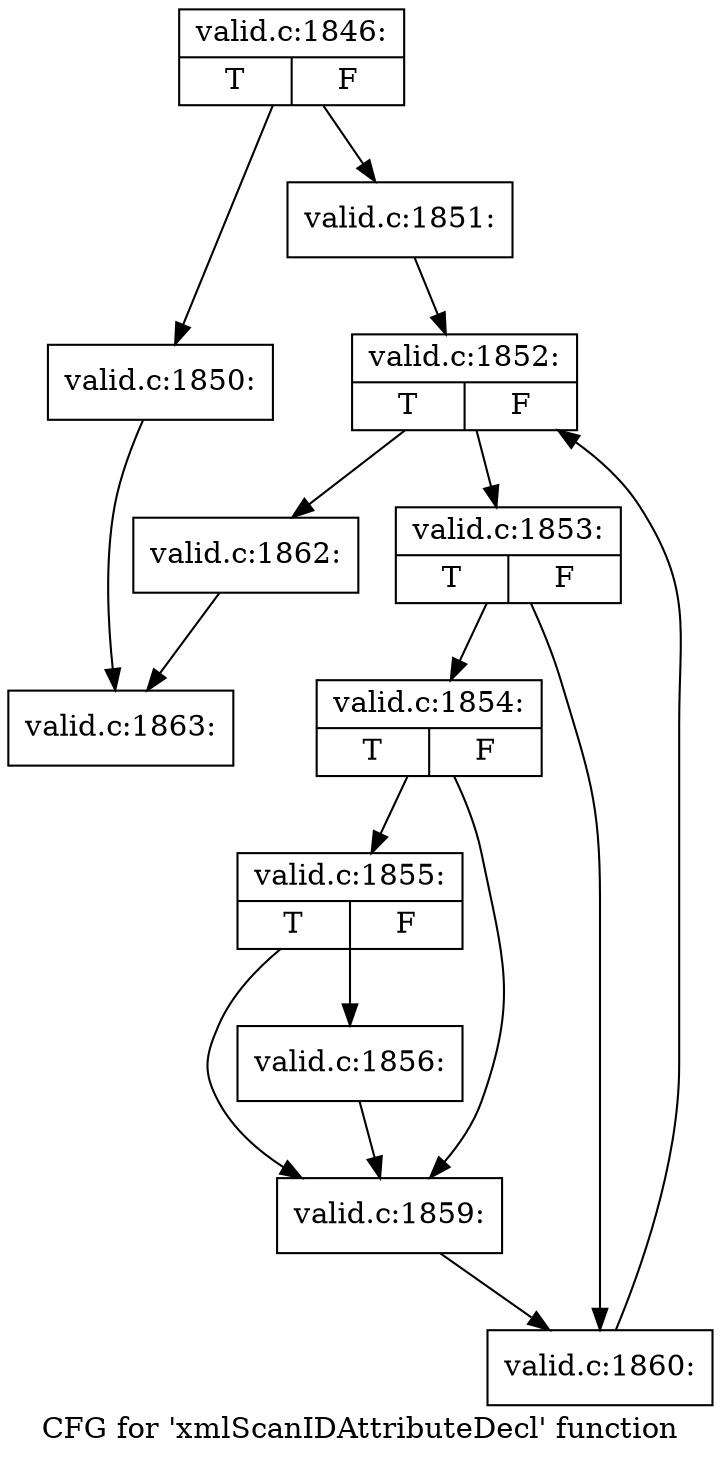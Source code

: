 digraph "CFG for 'xmlScanIDAttributeDecl' function" {
	label="CFG for 'xmlScanIDAttributeDecl' function";

	Node0x5283ff0 [shape=record,label="{valid.c:1846:|{<s0>T|<s1>F}}"];
	Node0x5283ff0 -> Node0x528c970;
	Node0x5283ff0 -> Node0x528c9c0;
	Node0x528c970 [shape=record,label="{valid.c:1850:}"];
	Node0x528c970 -> Node0x528b990;
	Node0x528c9c0 [shape=record,label="{valid.c:1851:}"];
	Node0x528c9c0 -> Node0x528d080;
	Node0x528d080 [shape=record,label="{valid.c:1852:|{<s0>T|<s1>F}}"];
	Node0x528d080 -> Node0x528d470;
	Node0x528d080 -> Node0x528d2a0;
	Node0x528d470 [shape=record,label="{valid.c:1853:|{<s0>T|<s1>F}}"];
	Node0x528d470 -> Node0x528d630;
	Node0x528d470 -> Node0x528d680;
	Node0x528d630 [shape=record,label="{valid.c:1854:|{<s0>T|<s1>F}}"];
	Node0x528d630 -> Node0x528dc90;
	Node0x528d630 -> Node0x528dc40;
	Node0x528dc90 [shape=record,label="{valid.c:1855:|{<s0>T|<s1>F}}"];
	Node0x528dc90 -> Node0x528dbf0;
	Node0x528dc90 -> Node0x528dc40;
	Node0x528dbf0 [shape=record,label="{valid.c:1856:}"];
	Node0x528dbf0 -> Node0x528dc40;
	Node0x528dc40 [shape=record,label="{valid.c:1859:}"];
	Node0x528dc40 -> Node0x528d680;
	Node0x528d680 [shape=record,label="{valid.c:1860:}"];
	Node0x528d680 -> Node0x528d080;
	Node0x528d2a0 [shape=record,label="{valid.c:1862:}"];
	Node0x528d2a0 -> Node0x528b990;
	Node0x528b990 [shape=record,label="{valid.c:1863:}"];
}
